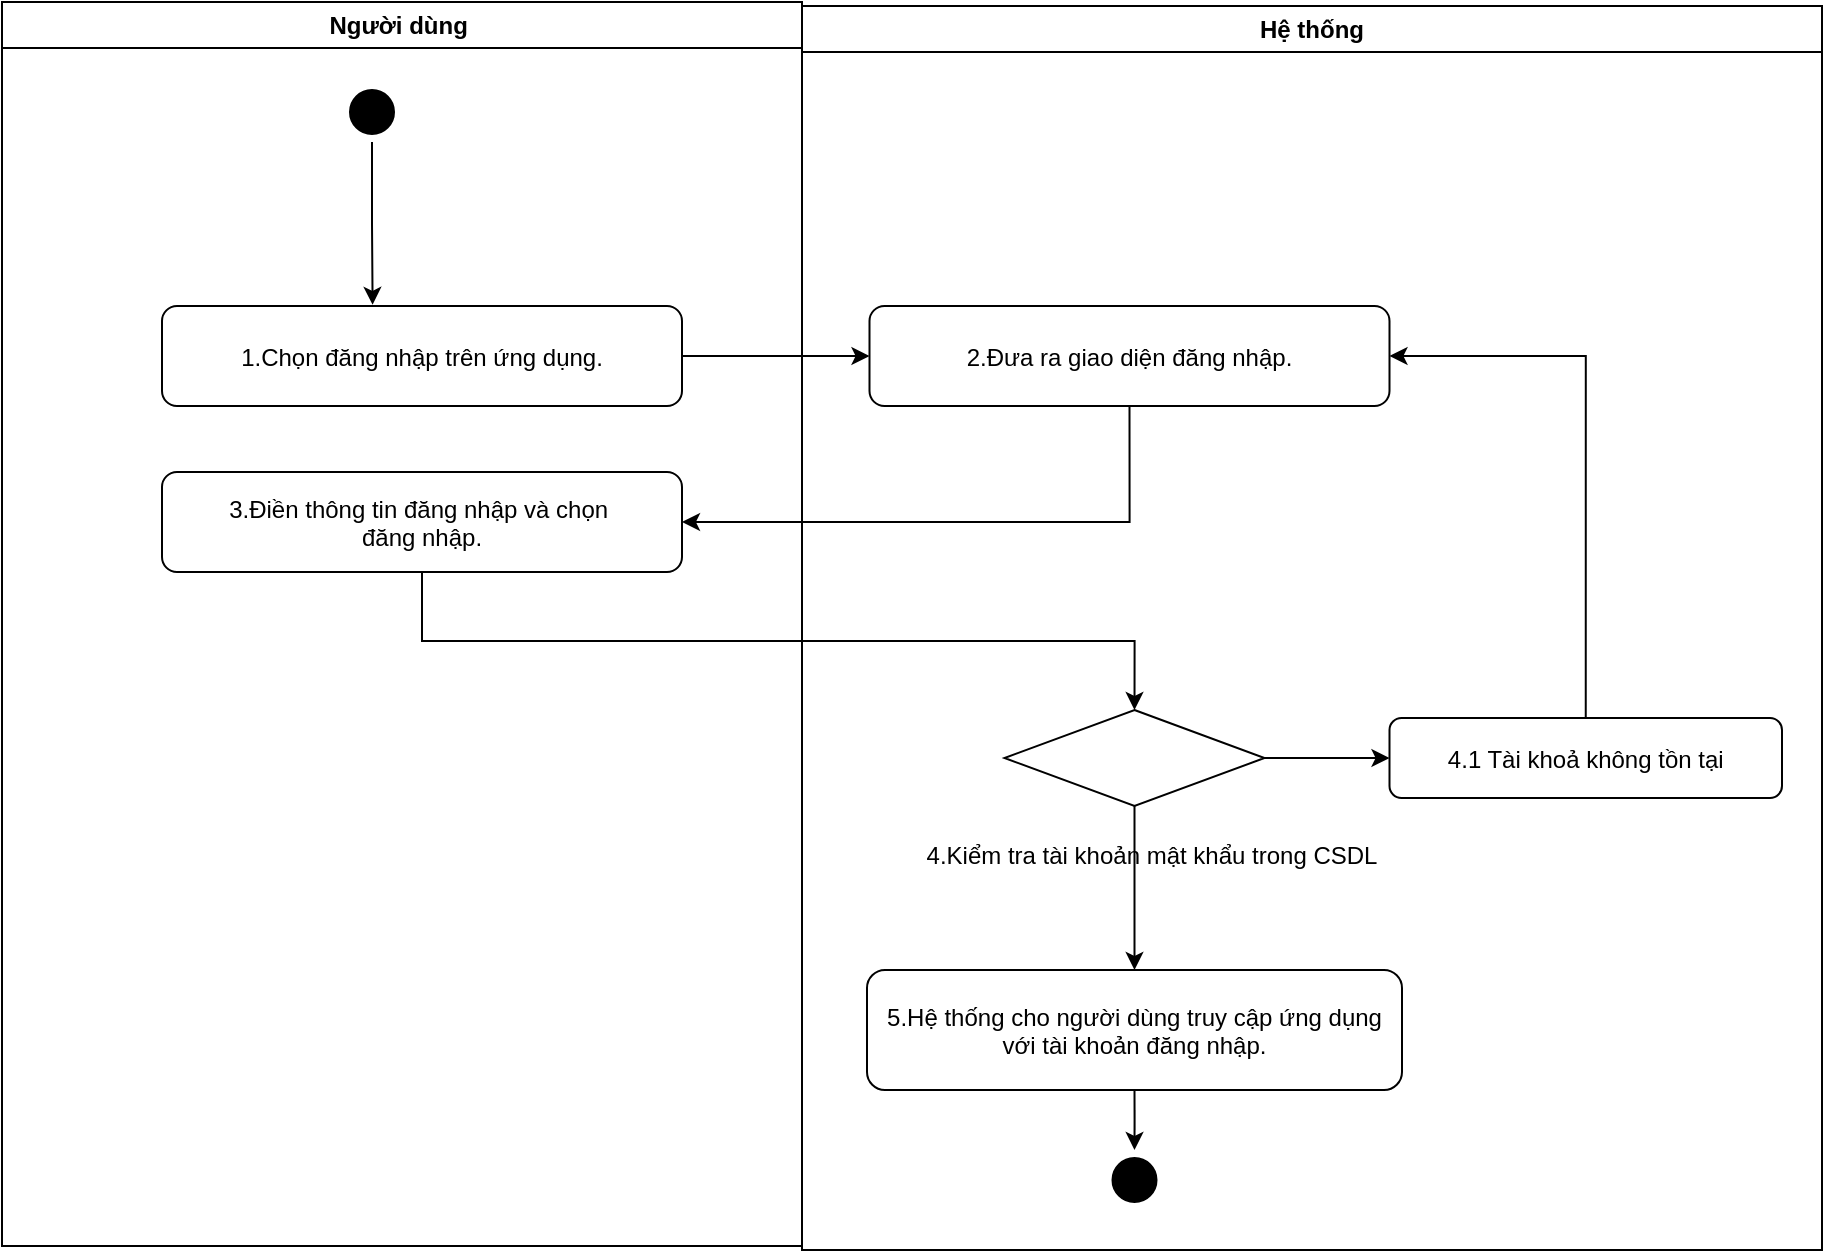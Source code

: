 <mxfile version="28.1.2">
  <diagram name="Page-1" id="e7e014a7-5840-1c2e-5031-d8a46d1fe8dd">
    <mxGraphModel dx="1489" dy="894" grid="1" gridSize="10" guides="1" tooltips="1" connect="1" arrows="1" fold="1" page="1" pageScale="1" pageWidth="1169" pageHeight="826" background="none" math="0" shadow="0">
      <root>
        <mxCell id="0" />
        <mxCell id="1" parent="0" />
        <mxCell id="2" value="Người dùng " style="swimlane;whiteSpace=wrap" parent="1" vertex="1">
          <mxGeometry x="40" y="128" width="400" height="622" as="geometry" />
        </mxCell>
        <mxCell id="5" value="" style="ellipse;shape=startState;fillColor=#000000;strokeColor=#000000;" parent="2" vertex="1">
          <mxGeometry x="170" y="40" width="30" height="30" as="geometry" />
        </mxCell>
        <mxCell id="7" value="3.Điền thông tin đăng nhập và chọn &#xa;đăng nhập." style="rounded=1;" parent="2" vertex="1">
          <mxGeometry x="80" y="235" width="260" height="50" as="geometry" />
        </mxCell>
        <mxCell id="ofE1IKZhP1BckV__TYuj-32" value="1.Chọn đăng nhập trên ứng dụng." style="rounded=1;" parent="2" vertex="1">
          <mxGeometry x="80" y="152" width="260" height="50" as="geometry" />
        </mxCell>
        <mxCell id="ofE1IKZhP1BckV__TYuj-33" style="edgeStyle=orthogonalEdgeStyle;rounded=0;orthogonalLoop=1;jettySize=auto;html=1;exitX=0.5;exitY=1;exitDx=0;exitDy=0;entryX=0.405;entryY=-0.012;entryDx=0;entryDy=0;entryPerimeter=0;" parent="2" source="5" target="ofE1IKZhP1BckV__TYuj-32" edge="1">
          <mxGeometry relative="1" as="geometry" />
        </mxCell>
        <mxCell id="3" value="Hệ thống" style="swimlane;whiteSpace=wrap" parent="1" vertex="1">
          <mxGeometry x="440" y="130" width="510" height="622" as="geometry" />
        </mxCell>
        <mxCell id="uvt4-mb7bjSLwskbyc6D-61" value="5.Hệ thống cho người dùng truy cập ứng dụng&#xa;với tài khoản đăng nhập." style="rounded=1;" parent="3" vertex="1">
          <mxGeometry x="32.5" y="482" width="267.5" height="60" as="geometry" />
        </mxCell>
        <mxCell id="ofE1IKZhP1BckV__TYuj-31" value="2.Đưa ra giao diện đăng nhập." style="rounded=1;" parent="3" vertex="1">
          <mxGeometry x="33.75" y="150" width="260" height="50" as="geometry" />
        </mxCell>
        <mxCell id="s9egA-n-uwzUiJ3B5Gmp-57" value="" style="edgeStyle=orthogonalEdgeStyle;rounded=0;orthogonalLoop=1;jettySize=auto;html=1;exitX=0.5;exitY=1;exitDx=0;exitDy=0;" edge="1" parent="3" source="uvt4-mb7bjSLwskbyc6D-61" target="uvt4-mb7bjSLwskbyc6D-66">
          <mxGeometry relative="1" as="geometry">
            <mxPoint x="600" y="790" as="sourcePoint" />
            <mxPoint x="601" y="960" as="targetPoint" />
          </mxGeometry>
        </mxCell>
        <mxCell id="uvt4-mb7bjSLwskbyc6D-66" value="" style="ellipse;shape=startState;fillColor=#000000;strokeColor=#000000;" parent="3" vertex="1">
          <mxGeometry x="151.25" y="572" width="30" height="30" as="geometry" />
        </mxCell>
        <mxCell id="s9egA-n-uwzUiJ3B5Gmp-87" value="" style="rhombus;whiteSpace=wrap;html=1;" vertex="1" parent="3">
          <mxGeometry x="101.25" y="352" width="130" height="48" as="geometry" />
        </mxCell>
        <mxCell id="s9egA-n-uwzUiJ3B5Gmp-91" style="rounded=0;orthogonalLoop=1;jettySize=auto;html=1;exitX=0.5;exitY=1;exitDx=0;exitDy=0;" edge="1" parent="3" source="s9egA-n-uwzUiJ3B5Gmp-87" target="uvt4-mb7bjSLwskbyc6D-61">
          <mxGeometry relative="1" as="geometry" />
        </mxCell>
        <mxCell id="s9egA-n-uwzUiJ3B5Gmp-90" value="4.Kiểm tra tài khoản mật khẩu trong CSDL" style="text;html=1;align=center;verticalAlign=middle;whiteSpace=wrap;rounded=0;" vertex="1" parent="3">
          <mxGeometry x="25" y="410" width="300" height="30" as="geometry" />
        </mxCell>
        <mxCell id="s9egA-n-uwzUiJ3B5Gmp-96" style="edgeStyle=orthogonalEdgeStyle;rounded=0;orthogonalLoop=1;jettySize=auto;html=1;exitX=0.5;exitY=0;exitDx=0;exitDy=0;entryX=1;entryY=0.5;entryDx=0;entryDy=0;" edge="1" parent="3" source="s9egA-n-uwzUiJ3B5Gmp-94" target="ofE1IKZhP1BckV__TYuj-31">
          <mxGeometry relative="1" as="geometry" />
        </mxCell>
        <mxCell id="s9egA-n-uwzUiJ3B5Gmp-94" value="4.1 Tài khoả không tồn tại" style="rounded=1;" vertex="1" parent="3">
          <mxGeometry x="293.75" y="356" width="196.25" height="40" as="geometry" />
        </mxCell>
        <mxCell id="s9egA-n-uwzUiJ3B5Gmp-95" style="edgeStyle=orthogonalEdgeStyle;rounded=0;orthogonalLoop=1;jettySize=auto;html=1;exitX=1;exitY=0.5;exitDx=0;exitDy=0;entryX=0;entryY=0.5;entryDx=0;entryDy=0;" edge="1" parent="3" source="s9egA-n-uwzUiJ3B5Gmp-87" target="s9egA-n-uwzUiJ3B5Gmp-94">
          <mxGeometry relative="1" as="geometry" />
        </mxCell>
        <mxCell id="ofE1IKZhP1BckV__TYuj-34" style="edgeStyle=orthogonalEdgeStyle;rounded=0;orthogonalLoop=1;jettySize=auto;html=1;exitX=1;exitY=0.5;exitDx=0;exitDy=0;entryX=0;entryY=0.5;entryDx=0;entryDy=0;" parent="1" source="ofE1IKZhP1BckV__TYuj-32" target="ofE1IKZhP1BckV__TYuj-31" edge="1">
          <mxGeometry relative="1" as="geometry" />
        </mxCell>
        <mxCell id="ofE1IKZhP1BckV__TYuj-35" style="edgeStyle=orthogonalEdgeStyle;rounded=0;orthogonalLoop=1;jettySize=auto;html=1;exitX=0.5;exitY=1;exitDx=0;exitDy=0;entryX=1;entryY=0.5;entryDx=0;entryDy=0;" parent="1" source="ofE1IKZhP1BckV__TYuj-31" target="7" edge="1">
          <mxGeometry relative="1" as="geometry" />
        </mxCell>
        <mxCell id="s9egA-n-uwzUiJ3B5Gmp-85" style="edgeStyle=orthogonalEdgeStyle;rounded=0;orthogonalLoop=1;jettySize=auto;html=1;exitX=0.5;exitY=1;exitDx=0;exitDy=0;entryX=0.5;entryY=0;entryDx=0;entryDy=0;" edge="1" parent="1" source="7" target="s9egA-n-uwzUiJ3B5Gmp-87">
          <mxGeometry relative="1" as="geometry">
            <mxPoint x="640" y="480" as="targetPoint" />
          </mxGeometry>
        </mxCell>
      </root>
    </mxGraphModel>
  </diagram>
</mxfile>
